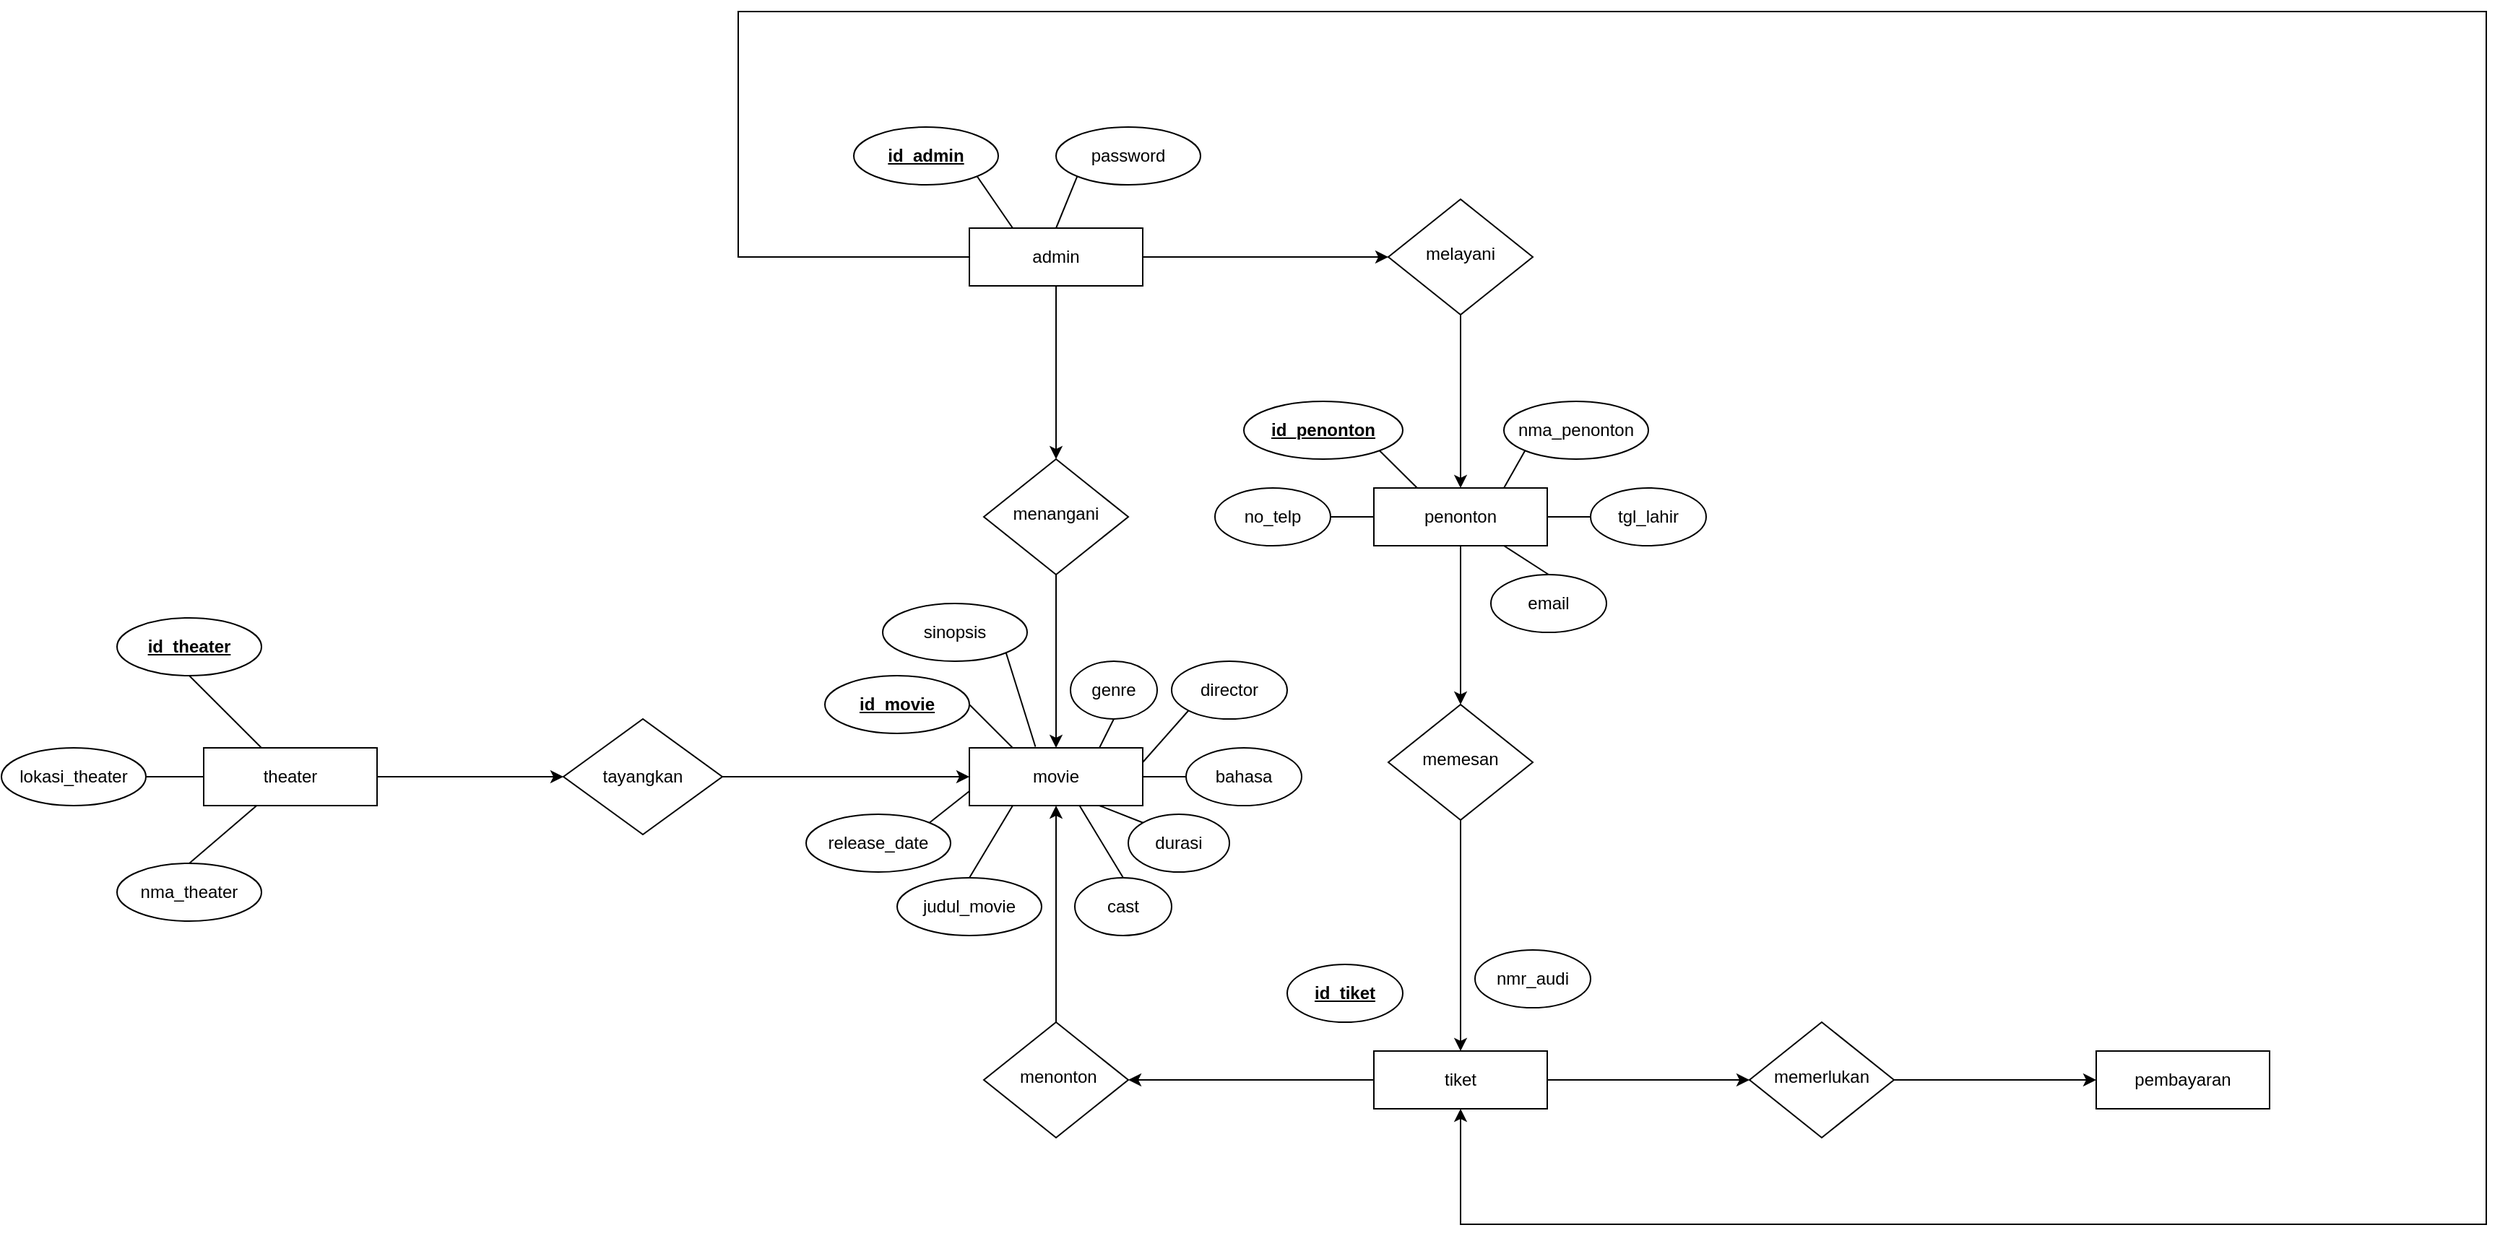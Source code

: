 <mxfile version="22.0.7" type="github">
  <diagram id="C5RBs43oDa-KdzZeNtuy" name="Page-1">
    <mxGraphModel dx="1257" dy="1826" grid="1" gridSize="10" guides="1" tooltips="1" connect="1" arrows="1" fold="1" page="1" pageScale="1" pageWidth="827" pageHeight="1169" math="0" shadow="0">
      <root>
        <mxCell id="WIyWlLk6GJQsqaUBKTNV-0" />
        <mxCell id="WIyWlLk6GJQsqaUBKTNV-1" parent="WIyWlLk6GJQsqaUBKTNV-0" />
        <mxCell id="_PKyM5IX76t0KB1Gp7Ri-10" style="edgeStyle=orthogonalEdgeStyle;rounded=0;orthogonalLoop=1;jettySize=auto;html=1;exitX=1;exitY=0.5;exitDx=0;exitDy=0;entryX=0;entryY=0.5;entryDx=0;entryDy=0;" parent="WIyWlLk6GJQsqaUBKTNV-1" source="WIyWlLk6GJQsqaUBKTNV-3" target="WIyWlLk6GJQsqaUBKTNV-6" edge="1">
          <mxGeometry relative="1" as="geometry" />
        </mxCell>
        <mxCell id="_PKyM5IX76t0KB1Gp7Ri-12" style="edgeStyle=orthogonalEdgeStyle;rounded=0;orthogonalLoop=1;jettySize=auto;html=1;exitX=0.5;exitY=1;exitDx=0;exitDy=0;entryX=0.5;entryY=0;entryDx=0;entryDy=0;" parent="WIyWlLk6GJQsqaUBKTNV-1" source="WIyWlLk6GJQsqaUBKTNV-3" target="_PKyM5IX76t0KB1Gp7Ri-1" edge="1">
          <mxGeometry relative="1" as="geometry" />
        </mxCell>
        <mxCell id="siYbV0HiUOZwd2Igdg8H-30" style="rounded=0;orthogonalLoop=1;jettySize=auto;html=1;exitX=0.25;exitY=0;exitDx=0;exitDy=0;entryX=1;entryY=1;entryDx=0;entryDy=0;endArrow=none;endFill=0;" edge="1" parent="WIyWlLk6GJQsqaUBKTNV-1" source="WIyWlLk6GJQsqaUBKTNV-3" target="siYbV0HiUOZwd2Igdg8H-27">
          <mxGeometry relative="1" as="geometry" />
        </mxCell>
        <mxCell id="siYbV0HiUOZwd2Igdg8H-31" style="rounded=0;orthogonalLoop=1;jettySize=auto;html=1;exitX=0.5;exitY=0;exitDx=0;exitDy=0;entryX=0;entryY=1;entryDx=0;entryDy=0;endArrow=none;endFill=0;" edge="1" parent="WIyWlLk6GJQsqaUBKTNV-1" source="WIyWlLk6GJQsqaUBKTNV-3" target="siYbV0HiUOZwd2Igdg8H-29">
          <mxGeometry relative="1" as="geometry" />
        </mxCell>
        <mxCell id="siYbV0HiUOZwd2Igdg8H-50" style="edgeStyle=orthogonalEdgeStyle;rounded=0;orthogonalLoop=1;jettySize=auto;html=1;exitX=0;exitY=0.5;exitDx=0;exitDy=0;entryX=0.5;entryY=1;entryDx=0;entryDy=0;" edge="1" parent="WIyWlLk6GJQsqaUBKTNV-1" source="WIyWlLk6GJQsqaUBKTNV-3" target="WIyWlLk6GJQsqaUBKTNV-12">
          <mxGeometry relative="1" as="geometry">
            <Array as="points">
              <mxPoint x="680" y="-970" />
              <mxPoint x="680" y="-1140" />
              <mxPoint x="1890" y="-1140" />
              <mxPoint x="1890" y="-300" />
              <mxPoint x="1180" y="-300" />
            </Array>
          </mxGeometry>
        </mxCell>
        <mxCell id="WIyWlLk6GJQsqaUBKTNV-3" value="admin" style="rounded=1;whiteSpace=wrap;html=1;fontSize=12;glass=0;strokeWidth=1;shadow=0;arcSize=0;" parent="WIyWlLk6GJQsqaUBKTNV-1" vertex="1">
          <mxGeometry x="840" y="-990" width="120" height="40" as="geometry" />
        </mxCell>
        <mxCell id="_PKyM5IX76t0KB1Gp7Ri-16" style="edgeStyle=orthogonalEdgeStyle;rounded=0;orthogonalLoop=1;jettySize=auto;html=1;exitX=0.5;exitY=1;exitDx=0;exitDy=0;entryX=0.5;entryY=0;entryDx=0;entryDy=0;" parent="WIyWlLk6GJQsqaUBKTNV-1" source="WIyWlLk6GJQsqaUBKTNV-6" target="WIyWlLk6GJQsqaUBKTNV-11" edge="1">
          <mxGeometry relative="1" as="geometry" />
        </mxCell>
        <mxCell id="WIyWlLk6GJQsqaUBKTNV-6" value="melayani" style="rhombus;whiteSpace=wrap;html=1;shadow=0;fontFamily=Helvetica;fontSize=12;align=center;strokeWidth=1;spacing=6;spacingTop=-4;" parent="WIyWlLk6GJQsqaUBKTNV-1" vertex="1">
          <mxGeometry x="1130" y="-1010" width="100" height="80" as="geometry" />
        </mxCell>
        <mxCell id="siYbV0HiUOZwd2Igdg8H-17" style="rounded=0;orthogonalLoop=1;jettySize=auto;html=1;exitX=0.75;exitY=1;exitDx=0;exitDy=0;entryX=0;entryY=0;entryDx=0;entryDy=0;endArrow=none;endFill=0;" edge="1" parent="WIyWlLk6GJQsqaUBKTNV-1" source="WIyWlLk6GJQsqaUBKTNV-7" target="siYbV0HiUOZwd2Igdg8H-11">
          <mxGeometry relative="1" as="geometry" />
        </mxCell>
        <mxCell id="siYbV0HiUOZwd2Igdg8H-18" style="rounded=0;orthogonalLoop=1;jettySize=auto;html=1;exitX=1;exitY=0.5;exitDx=0;exitDy=0;entryX=0;entryY=0.5;entryDx=0;entryDy=0;endArrow=none;endFill=0;" edge="1" parent="WIyWlLk6GJQsqaUBKTNV-1" source="WIyWlLk6GJQsqaUBKTNV-7" target="siYbV0HiUOZwd2Igdg8H-10">
          <mxGeometry relative="1" as="geometry" />
        </mxCell>
        <mxCell id="siYbV0HiUOZwd2Igdg8H-20" style="rounded=0;orthogonalLoop=1;jettySize=auto;html=1;exitX=1;exitY=0.25;exitDx=0;exitDy=0;entryX=0;entryY=1;entryDx=0;entryDy=0;endArrow=none;endFill=0;" edge="1" parent="WIyWlLk6GJQsqaUBKTNV-1" source="WIyWlLk6GJQsqaUBKTNV-7" target="siYbV0HiUOZwd2Igdg8H-15">
          <mxGeometry relative="1" as="geometry" />
        </mxCell>
        <mxCell id="siYbV0HiUOZwd2Igdg8H-21" style="rounded=0;orthogonalLoop=1;jettySize=auto;html=1;exitX=0.381;exitY=-0.019;exitDx=0;exitDy=0;entryX=1;entryY=1;entryDx=0;entryDy=0;exitPerimeter=0;endArrow=none;endFill=0;" edge="1" parent="WIyWlLk6GJQsqaUBKTNV-1" source="WIyWlLk6GJQsqaUBKTNV-7" target="siYbV0HiUOZwd2Igdg8H-13">
          <mxGeometry relative="1" as="geometry" />
        </mxCell>
        <mxCell id="siYbV0HiUOZwd2Igdg8H-22" style="rounded=0;orthogonalLoop=1;jettySize=auto;html=1;exitX=0.25;exitY=1;exitDx=0;exitDy=0;entryX=0.5;entryY=0;entryDx=0;entryDy=0;endArrow=none;endFill=0;" edge="1" parent="WIyWlLk6GJQsqaUBKTNV-1" source="WIyWlLk6GJQsqaUBKTNV-7" target="siYbV0HiUOZwd2Igdg8H-7">
          <mxGeometry relative="1" as="geometry" />
        </mxCell>
        <mxCell id="siYbV0HiUOZwd2Igdg8H-23" style="rounded=0;orthogonalLoop=1;jettySize=auto;html=1;exitX=0;exitY=0.75;exitDx=0;exitDy=0;entryX=1;entryY=0;entryDx=0;entryDy=0;endArrow=none;endFill=0;" edge="1" parent="WIyWlLk6GJQsqaUBKTNV-1" source="WIyWlLk6GJQsqaUBKTNV-7" target="siYbV0HiUOZwd2Igdg8H-12">
          <mxGeometry relative="1" as="geometry" />
        </mxCell>
        <mxCell id="siYbV0HiUOZwd2Igdg8H-24" style="rounded=0;orthogonalLoop=1;jettySize=auto;html=1;exitX=0.636;exitY=1.004;exitDx=0;exitDy=0;entryX=0.5;entryY=0;entryDx=0;entryDy=0;endArrow=none;endFill=0;exitPerimeter=0;" edge="1" parent="WIyWlLk6GJQsqaUBKTNV-1" source="WIyWlLk6GJQsqaUBKTNV-7" target="siYbV0HiUOZwd2Igdg8H-14">
          <mxGeometry relative="1" as="geometry" />
        </mxCell>
        <mxCell id="siYbV0HiUOZwd2Igdg8H-25" style="rounded=0;orthogonalLoop=1;jettySize=auto;html=1;exitX=0.25;exitY=0;exitDx=0;exitDy=0;entryX=1;entryY=0.5;entryDx=0;entryDy=0;endArrow=none;endFill=0;" edge="1" parent="WIyWlLk6GJQsqaUBKTNV-1" source="WIyWlLk6GJQsqaUBKTNV-7" target="siYbV0HiUOZwd2Igdg8H-8">
          <mxGeometry relative="1" as="geometry" />
        </mxCell>
        <mxCell id="siYbV0HiUOZwd2Igdg8H-26" style="rounded=0;orthogonalLoop=1;jettySize=auto;html=1;exitX=0.75;exitY=0;exitDx=0;exitDy=0;entryX=0.5;entryY=1;entryDx=0;entryDy=0;endArrow=none;endFill=0;" edge="1" parent="WIyWlLk6GJQsqaUBKTNV-1" source="WIyWlLk6GJQsqaUBKTNV-7" target="siYbV0HiUOZwd2Igdg8H-9">
          <mxGeometry relative="1" as="geometry" />
        </mxCell>
        <mxCell id="WIyWlLk6GJQsqaUBKTNV-7" value="movie" style="rounded=1;whiteSpace=wrap;html=1;fontSize=12;glass=0;strokeWidth=1;shadow=0;arcSize=0;" parent="WIyWlLk6GJQsqaUBKTNV-1" vertex="1">
          <mxGeometry x="840" y="-630" width="120" height="40" as="geometry" />
        </mxCell>
        <mxCell id="_PKyM5IX76t0KB1Gp7Ri-24" style="edgeStyle=orthogonalEdgeStyle;rounded=0;orthogonalLoop=1;jettySize=auto;html=1;exitX=0.5;exitY=1;exitDx=0;exitDy=0;entryX=0.5;entryY=0;entryDx=0;entryDy=0;" parent="WIyWlLk6GJQsqaUBKTNV-1" source="WIyWlLk6GJQsqaUBKTNV-10" target="WIyWlLk6GJQsqaUBKTNV-12" edge="1">
          <mxGeometry relative="1" as="geometry" />
        </mxCell>
        <mxCell id="WIyWlLk6GJQsqaUBKTNV-10" value="memesan" style="rhombus;whiteSpace=wrap;html=1;shadow=0;fontFamily=Helvetica;fontSize=12;align=center;strokeWidth=1;spacing=6;spacingTop=-4;" parent="WIyWlLk6GJQsqaUBKTNV-1" vertex="1">
          <mxGeometry x="1130" y="-660" width="100" height="80" as="geometry" />
        </mxCell>
        <mxCell id="_PKyM5IX76t0KB1Gp7Ri-23" style="edgeStyle=orthogonalEdgeStyle;rounded=0;orthogonalLoop=1;jettySize=auto;html=1;exitX=0.5;exitY=1;exitDx=0;exitDy=0;entryX=0.5;entryY=0;entryDx=0;entryDy=0;" parent="WIyWlLk6GJQsqaUBKTNV-1" source="WIyWlLk6GJQsqaUBKTNV-11" target="WIyWlLk6GJQsqaUBKTNV-10" edge="1">
          <mxGeometry relative="1" as="geometry" />
        </mxCell>
        <mxCell id="siYbV0HiUOZwd2Igdg8H-39" style="rounded=0;orthogonalLoop=1;jettySize=auto;html=1;exitX=1;exitY=0.5;exitDx=0;exitDy=0;entryX=0;entryY=0.5;entryDx=0;entryDy=0;endArrow=none;endFill=0;" edge="1" parent="WIyWlLk6GJQsqaUBKTNV-1" source="WIyWlLk6GJQsqaUBKTNV-11" target="siYbV0HiUOZwd2Igdg8H-32">
          <mxGeometry relative="1" as="geometry" />
        </mxCell>
        <mxCell id="siYbV0HiUOZwd2Igdg8H-40" style="rounded=0;orthogonalLoop=1;jettySize=auto;html=1;exitX=0.75;exitY=0;exitDx=0;exitDy=0;entryX=0;entryY=1;entryDx=0;entryDy=0;endArrow=none;endFill=0;" edge="1" parent="WIyWlLk6GJQsqaUBKTNV-1" source="WIyWlLk6GJQsqaUBKTNV-11" target="siYbV0HiUOZwd2Igdg8H-34">
          <mxGeometry relative="1" as="geometry" />
        </mxCell>
        <mxCell id="siYbV0HiUOZwd2Igdg8H-41" style="rounded=0;orthogonalLoop=1;jettySize=auto;html=1;exitX=0.75;exitY=1;exitDx=0;exitDy=0;entryX=0.5;entryY=0;entryDx=0;entryDy=0;endArrow=none;endFill=0;" edge="1" parent="WIyWlLk6GJQsqaUBKTNV-1" source="WIyWlLk6GJQsqaUBKTNV-11" target="siYbV0HiUOZwd2Igdg8H-33">
          <mxGeometry relative="1" as="geometry" />
        </mxCell>
        <mxCell id="siYbV0HiUOZwd2Igdg8H-42" style="rounded=0;orthogonalLoop=1;jettySize=auto;html=1;exitX=0;exitY=0.5;exitDx=0;exitDy=0;entryX=1;entryY=0.5;entryDx=0;entryDy=0;endArrow=none;endFill=0;" edge="1" parent="WIyWlLk6GJQsqaUBKTNV-1" source="WIyWlLk6GJQsqaUBKTNV-11" target="siYbV0HiUOZwd2Igdg8H-38">
          <mxGeometry relative="1" as="geometry" />
        </mxCell>
        <mxCell id="siYbV0HiUOZwd2Igdg8H-43" style="rounded=0;orthogonalLoop=1;jettySize=auto;html=1;exitX=0.25;exitY=0;exitDx=0;exitDy=0;entryX=1;entryY=1;entryDx=0;entryDy=0;endArrow=none;endFill=0;" edge="1" parent="WIyWlLk6GJQsqaUBKTNV-1" source="WIyWlLk6GJQsqaUBKTNV-11" target="siYbV0HiUOZwd2Igdg8H-35">
          <mxGeometry relative="1" as="geometry" />
        </mxCell>
        <mxCell id="WIyWlLk6GJQsqaUBKTNV-11" value="penonton" style="rounded=1;whiteSpace=wrap;html=1;fontSize=12;glass=0;strokeWidth=1;shadow=0;arcSize=0;" parent="WIyWlLk6GJQsqaUBKTNV-1" vertex="1">
          <mxGeometry x="1120" y="-810" width="120" height="40" as="geometry" />
        </mxCell>
        <mxCell id="H7lzsLQxyqfOXOnWuKf4-11" style="edgeStyle=orthogonalEdgeStyle;rounded=0;orthogonalLoop=1;jettySize=auto;html=1;entryX=0;entryY=0.5;entryDx=0;entryDy=0;exitX=1;exitY=0.5;exitDx=0;exitDy=0;" parent="WIyWlLk6GJQsqaUBKTNV-1" source="WIyWlLk6GJQsqaUBKTNV-12" target="H7lzsLQxyqfOXOnWuKf4-3" edge="1">
          <mxGeometry relative="1" as="geometry">
            <mxPoint x="1290" y="-310" as="sourcePoint" />
          </mxGeometry>
        </mxCell>
        <mxCell id="_PKyM5IX76t0KB1Gp7Ri-25" style="edgeStyle=orthogonalEdgeStyle;rounded=0;orthogonalLoop=1;jettySize=auto;html=1;exitX=0;exitY=0.5;exitDx=0;exitDy=0;entryX=1;entryY=0.5;entryDx=0;entryDy=0;" parent="WIyWlLk6GJQsqaUBKTNV-1" source="WIyWlLk6GJQsqaUBKTNV-12" target="H7lzsLQxyqfOXOnWuKf4-21" edge="1">
          <mxGeometry relative="1" as="geometry" />
        </mxCell>
        <mxCell id="WIyWlLk6GJQsqaUBKTNV-12" value="tiket" style="rounded=1;whiteSpace=wrap;html=1;fontSize=12;glass=0;strokeWidth=1;shadow=0;arcSize=0;" parent="WIyWlLk6GJQsqaUBKTNV-1" vertex="1">
          <mxGeometry x="1120" y="-420" width="120" height="40" as="geometry" />
        </mxCell>
        <mxCell id="0pmJgNY4Z6x7X1kbjib6-4" value="pembayaran" style="rounded=1;whiteSpace=wrap;html=1;fontSize=12;glass=0;strokeWidth=1;shadow=0;arcSize=0;" parent="WIyWlLk6GJQsqaUBKTNV-1" vertex="1">
          <mxGeometry x="1620" y="-420" width="120" height="40" as="geometry" />
        </mxCell>
        <mxCell id="H7lzsLQxyqfOXOnWuKf4-13" value="" style="edgeStyle=orthogonalEdgeStyle;rounded=0;orthogonalLoop=1;jettySize=auto;html=1;exitX=1;exitY=0.5;exitDx=0;exitDy=0;entryX=0;entryY=0.5;entryDx=0;entryDy=0;" parent="WIyWlLk6GJQsqaUBKTNV-1" source="H7lzsLQxyqfOXOnWuKf4-3" target="0pmJgNY4Z6x7X1kbjib6-4" edge="1">
          <mxGeometry relative="1" as="geometry" />
        </mxCell>
        <mxCell id="H7lzsLQxyqfOXOnWuKf4-3" value="memerlukan" style="rhombus;whiteSpace=wrap;html=1;shadow=0;fontFamily=Helvetica;fontSize=12;align=center;strokeWidth=1;spacing=6;spacingTop=-4;" parent="WIyWlLk6GJQsqaUBKTNV-1" vertex="1">
          <mxGeometry x="1380" y="-440" width="100" height="80" as="geometry" />
        </mxCell>
        <mxCell id="_PKyM5IX76t0KB1Gp7Ri-26" style="edgeStyle=orthogonalEdgeStyle;rounded=0;orthogonalLoop=1;jettySize=auto;html=1;exitX=0.5;exitY=0;exitDx=0;exitDy=0;entryX=0.5;entryY=1;entryDx=0;entryDy=0;" parent="WIyWlLk6GJQsqaUBKTNV-1" source="H7lzsLQxyqfOXOnWuKf4-21" target="WIyWlLk6GJQsqaUBKTNV-7" edge="1">
          <mxGeometry relative="1" as="geometry" />
        </mxCell>
        <mxCell id="H7lzsLQxyqfOXOnWuKf4-21" value="&amp;nbsp;menonton" style="rhombus;whiteSpace=wrap;html=1;shadow=0;fontFamily=Helvetica;fontSize=12;align=center;strokeWidth=1;spacing=6;spacingTop=-4;" parent="WIyWlLk6GJQsqaUBKTNV-1" vertex="1">
          <mxGeometry x="850" y="-440" width="100" height="80" as="geometry" />
        </mxCell>
        <mxCell id="_PKyM5IX76t0KB1Gp7Ri-20" style="edgeStyle=orthogonalEdgeStyle;rounded=0;orthogonalLoop=1;jettySize=auto;html=1;exitX=0.5;exitY=1;exitDx=0;exitDy=0;entryX=0.5;entryY=0;entryDx=0;entryDy=0;" parent="WIyWlLk6GJQsqaUBKTNV-1" source="_PKyM5IX76t0KB1Gp7Ri-1" target="WIyWlLk6GJQsqaUBKTNV-7" edge="1">
          <mxGeometry relative="1" as="geometry" />
        </mxCell>
        <mxCell id="_PKyM5IX76t0KB1Gp7Ri-1" value="menangani" style="rhombus;whiteSpace=wrap;html=1;shadow=0;fontFamily=Helvetica;fontSize=12;align=center;strokeWidth=1;spacing=6;spacingTop=-4;" parent="WIyWlLk6GJQsqaUBKTNV-1" vertex="1">
          <mxGeometry x="850" y="-830" width="100" height="80" as="geometry" />
        </mxCell>
        <mxCell id="_PKyM5IX76t0KB1Gp7Ri-21" style="edgeStyle=orthogonalEdgeStyle;rounded=0;orthogonalLoop=1;jettySize=auto;html=1;exitX=1;exitY=0.5;exitDx=0;exitDy=0;entryX=0;entryY=0.5;entryDx=0;entryDy=0;" parent="WIyWlLk6GJQsqaUBKTNV-1" source="_PKyM5IX76t0KB1Gp7Ri-5" target="_PKyM5IX76t0KB1Gp7Ri-6" edge="1">
          <mxGeometry relative="1" as="geometry" />
        </mxCell>
        <mxCell id="siYbV0HiUOZwd2Igdg8H-2" style="rounded=0;orthogonalLoop=1;jettySize=auto;html=1;entryX=0.5;entryY=1;entryDx=0;entryDy=0;endArrow=none;endFill=0;" edge="1" parent="WIyWlLk6GJQsqaUBKTNV-1" source="_PKyM5IX76t0KB1Gp7Ri-5" target="siYbV0HiUOZwd2Igdg8H-0">
          <mxGeometry relative="1" as="geometry" />
        </mxCell>
        <mxCell id="siYbV0HiUOZwd2Igdg8H-3" style="rounded=0;orthogonalLoop=1;jettySize=auto;html=1;entryX=0.5;entryY=0;entryDx=0;entryDy=0;endArrow=none;endFill=0;" edge="1" parent="WIyWlLk6GJQsqaUBKTNV-1" source="_PKyM5IX76t0KB1Gp7Ri-5" target="siYbV0HiUOZwd2Igdg8H-1">
          <mxGeometry relative="1" as="geometry" />
        </mxCell>
        <mxCell id="siYbV0HiUOZwd2Igdg8H-5" value="" style="edgeStyle=orthogonalEdgeStyle;rounded=0;orthogonalLoop=1;jettySize=auto;html=1;endArrow=none;endFill=0;" edge="1" parent="WIyWlLk6GJQsqaUBKTNV-1" source="_PKyM5IX76t0KB1Gp7Ri-5" target="siYbV0HiUOZwd2Igdg8H-4">
          <mxGeometry relative="1" as="geometry" />
        </mxCell>
        <mxCell id="_PKyM5IX76t0KB1Gp7Ri-5" value="theater" style="rounded=1;whiteSpace=wrap;html=1;fontSize=12;glass=0;strokeWidth=1;shadow=0;arcSize=0;" parent="WIyWlLk6GJQsqaUBKTNV-1" vertex="1">
          <mxGeometry x="310" y="-630" width="120" height="40" as="geometry" />
        </mxCell>
        <mxCell id="_PKyM5IX76t0KB1Gp7Ri-22" style="edgeStyle=orthogonalEdgeStyle;rounded=0;orthogonalLoop=1;jettySize=auto;html=1;exitX=1;exitY=0.5;exitDx=0;exitDy=0;entryX=0;entryY=0.5;entryDx=0;entryDy=0;" parent="WIyWlLk6GJQsqaUBKTNV-1" source="_PKyM5IX76t0KB1Gp7Ri-6" target="WIyWlLk6GJQsqaUBKTNV-7" edge="1">
          <mxGeometry relative="1" as="geometry" />
        </mxCell>
        <mxCell id="_PKyM5IX76t0KB1Gp7Ri-6" value="tayangkan" style="rhombus;whiteSpace=wrap;html=1;rounded=1;glass=0;strokeWidth=1;shadow=0;arcSize=0;" parent="WIyWlLk6GJQsqaUBKTNV-1" vertex="1">
          <mxGeometry x="559" y="-650" width="110" height="80" as="geometry" />
        </mxCell>
        <mxCell id="siYbV0HiUOZwd2Igdg8H-0" value="id_theater" style="ellipse;whiteSpace=wrap;html=1;fontStyle=5" vertex="1" parent="WIyWlLk6GJQsqaUBKTNV-1">
          <mxGeometry x="250" y="-720" width="100" height="40" as="geometry" />
        </mxCell>
        <mxCell id="siYbV0HiUOZwd2Igdg8H-1" value="nma_theater" style="ellipse;whiteSpace=wrap;html=1;" vertex="1" parent="WIyWlLk6GJQsqaUBKTNV-1">
          <mxGeometry x="250" y="-550" width="100" height="40" as="geometry" />
        </mxCell>
        <mxCell id="siYbV0HiUOZwd2Igdg8H-4" value="lokasi_theater" style="ellipse;whiteSpace=wrap;html=1;" vertex="1" parent="WIyWlLk6GJQsqaUBKTNV-1">
          <mxGeometry x="170" y="-630" width="100" height="40" as="geometry" />
        </mxCell>
        <mxCell id="siYbV0HiUOZwd2Igdg8H-7" value="judul_movie" style="ellipse;whiteSpace=wrap;html=1;" vertex="1" parent="WIyWlLk6GJQsqaUBKTNV-1">
          <mxGeometry x="790" y="-540" width="100" height="40" as="geometry" />
        </mxCell>
        <mxCell id="siYbV0HiUOZwd2Igdg8H-8" value="id_movie" style="ellipse;whiteSpace=wrap;html=1;fontStyle=5" vertex="1" parent="WIyWlLk6GJQsqaUBKTNV-1">
          <mxGeometry x="740" y="-680" width="100" height="40" as="geometry" />
        </mxCell>
        <mxCell id="siYbV0HiUOZwd2Igdg8H-9" value="genre" style="ellipse;whiteSpace=wrap;html=1;" vertex="1" parent="WIyWlLk6GJQsqaUBKTNV-1">
          <mxGeometry x="910" y="-690" width="60" height="40" as="geometry" />
        </mxCell>
        <mxCell id="siYbV0HiUOZwd2Igdg8H-10" value="bahasa" style="ellipse;whiteSpace=wrap;html=1;" vertex="1" parent="WIyWlLk6GJQsqaUBKTNV-1">
          <mxGeometry x="990" y="-630" width="80" height="40" as="geometry" />
        </mxCell>
        <mxCell id="siYbV0HiUOZwd2Igdg8H-11" value="durasi" style="ellipse;whiteSpace=wrap;html=1;" vertex="1" parent="WIyWlLk6GJQsqaUBKTNV-1">
          <mxGeometry x="950" y="-584" width="70" height="40" as="geometry" />
        </mxCell>
        <mxCell id="siYbV0HiUOZwd2Igdg8H-12" value="release_date" style="ellipse;whiteSpace=wrap;html=1;" vertex="1" parent="WIyWlLk6GJQsqaUBKTNV-1">
          <mxGeometry x="727" y="-584" width="100" height="40" as="geometry" />
        </mxCell>
        <mxCell id="siYbV0HiUOZwd2Igdg8H-13" value="sinopsis" style="ellipse;whiteSpace=wrap;html=1;" vertex="1" parent="WIyWlLk6GJQsqaUBKTNV-1">
          <mxGeometry x="780" y="-730" width="100" height="40" as="geometry" />
        </mxCell>
        <mxCell id="siYbV0HiUOZwd2Igdg8H-14" value="cast" style="ellipse;whiteSpace=wrap;html=1;" vertex="1" parent="WIyWlLk6GJQsqaUBKTNV-1">
          <mxGeometry x="913" y="-540" width="67" height="40" as="geometry" />
        </mxCell>
        <mxCell id="siYbV0HiUOZwd2Igdg8H-15" value="director" style="ellipse;whiteSpace=wrap;html=1;" vertex="1" parent="WIyWlLk6GJQsqaUBKTNV-1">
          <mxGeometry x="980" y="-690" width="80" height="40" as="geometry" />
        </mxCell>
        <mxCell id="siYbV0HiUOZwd2Igdg8H-27" value="id_admin" style="ellipse;whiteSpace=wrap;html=1;fontStyle=5" vertex="1" parent="WIyWlLk6GJQsqaUBKTNV-1">
          <mxGeometry x="760" y="-1060" width="100" height="40" as="geometry" />
        </mxCell>
        <mxCell id="siYbV0HiUOZwd2Igdg8H-29" value="password" style="ellipse;whiteSpace=wrap;html=1;" vertex="1" parent="WIyWlLk6GJQsqaUBKTNV-1">
          <mxGeometry x="900" y="-1060" width="100" height="40" as="geometry" />
        </mxCell>
        <mxCell id="siYbV0HiUOZwd2Igdg8H-32" value="tgl_lahir" style="ellipse;whiteSpace=wrap;html=1;" vertex="1" parent="WIyWlLk6GJQsqaUBKTNV-1">
          <mxGeometry x="1270" y="-810" width="80" height="40" as="geometry" />
        </mxCell>
        <mxCell id="siYbV0HiUOZwd2Igdg8H-33" value="email" style="ellipse;whiteSpace=wrap;html=1;" vertex="1" parent="WIyWlLk6GJQsqaUBKTNV-1">
          <mxGeometry x="1201" y="-750" width="80" height="40" as="geometry" />
        </mxCell>
        <mxCell id="siYbV0HiUOZwd2Igdg8H-34" value="nma_penonton" style="ellipse;whiteSpace=wrap;html=1;" vertex="1" parent="WIyWlLk6GJQsqaUBKTNV-1">
          <mxGeometry x="1210" y="-870" width="100" height="40" as="geometry" />
        </mxCell>
        <mxCell id="siYbV0HiUOZwd2Igdg8H-35" value="id_penonton" style="ellipse;whiteSpace=wrap;html=1;fontStyle=5" vertex="1" parent="WIyWlLk6GJQsqaUBKTNV-1">
          <mxGeometry x="1030" y="-870" width="110" height="40" as="geometry" />
        </mxCell>
        <mxCell id="siYbV0HiUOZwd2Igdg8H-38" value="no_telp" style="ellipse;whiteSpace=wrap;html=1;" vertex="1" parent="WIyWlLk6GJQsqaUBKTNV-1">
          <mxGeometry x="1010" y="-810" width="80" height="40" as="geometry" />
        </mxCell>
        <mxCell id="siYbV0HiUOZwd2Igdg8H-47" value="id_tiket" style="ellipse;whiteSpace=wrap;html=1;fontStyle=5" vertex="1" parent="WIyWlLk6GJQsqaUBKTNV-1">
          <mxGeometry x="1060" y="-480" width="80" height="40" as="geometry" />
        </mxCell>
        <mxCell id="siYbV0HiUOZwd2Igdg8H-49" value="nmr_audi" style="ellipse;whiteSpace=wrap;html=1;" vertex="1" parent="WIyWlLk6GJQsqaUBKTNV-1">
          <mxGeometry x="1190" y="-490" width="80" height="40" as="geometry" />
        </mxCell>
      </root>
    </mxGraphModel>
  </diagram>
</mxfile>
